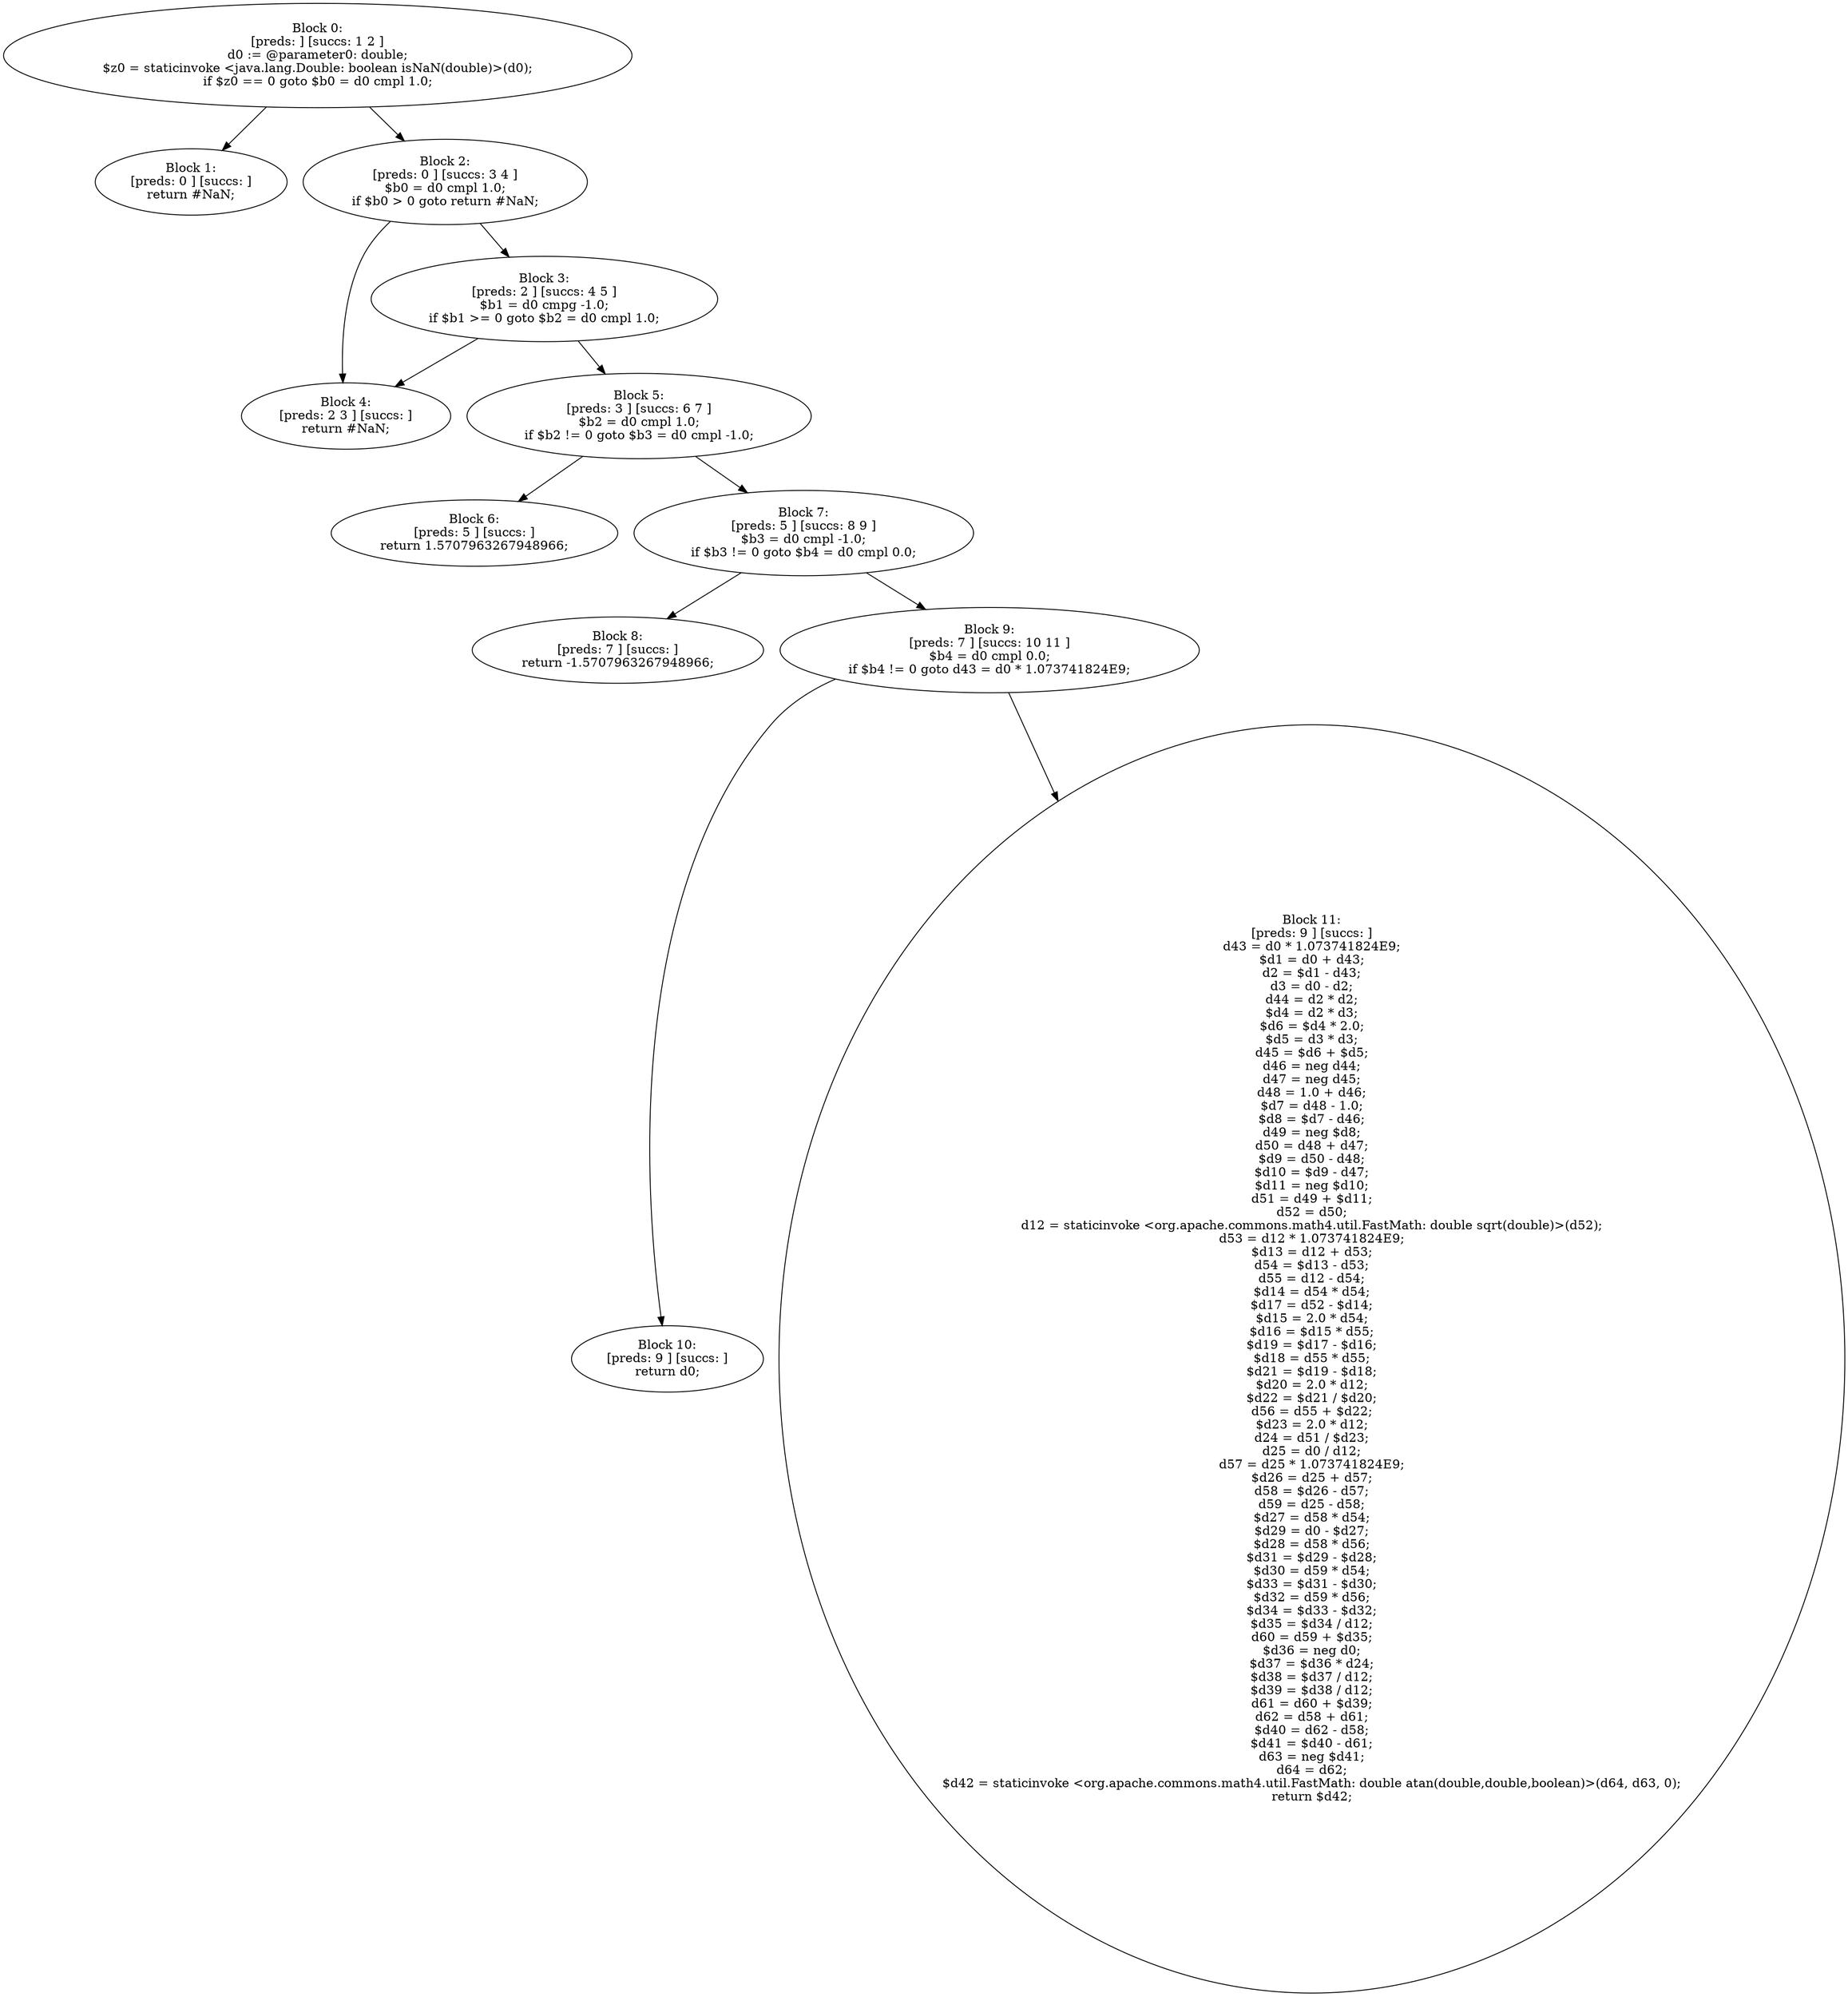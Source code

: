digraph "unitGraph" {
    "Block 0:
[preds: ] [succs: 1 2 ]
d0 := @parameter0: double;
$z0 = staticinvoke <java.lang.Double: boolean isNaN(double)>(d0);
if $z0 == 0 goto $b0 = d0 cmpl 1.0;
"
    "Block 1:
[preds: 0 ] [succs: ]
return #NaN;
"
    "Block 2:
[preds: 0 ] [succs: 3 4 ]
$b0 = d0 cmpl 1.0;
if $b0 > 0 goto return #NaN;
"
    "Block 3:
[preds: 2 ] [succs: 4 5 ]
$b1 = d0 cmpg -1.0;
if $b1 >= 0 goto $b2 = d0 cmpl 1.0;
"
    "Block 4:
[preds: 2 3 ] [succs: ]
return #NaN;
"
    "Block 5:
[preds: 3 ] [succs: 6 7 ]
$b2 = d0 cmpl 1.0;
if $b2 != 0 goto $b3 = d0 cmpl -1.0;
"
    "Block 6:
[preds: 5 ] [succs: ]
return 1.5707963267948966;
"
    "Block 7:
[preds: 5 ] [succs: 8 9 ]
$b3 = d0 cmpl -1.0;
if $b3 != 0 goto $b4 = d0 cmpl 0.0;
"
    "Block 8:
[preds: 7 ] [succs: ]
return -1.5707963267948966;
"
    "Block 9:
[preds: 7 ] [succs: 10 11 ]
$b4 = d0 cmpl 0.0;
if $b4 != 0 goto d43 = d0 * 1.073741824E9;
"
    "Block 10:
[preds: 9 ] [succs: ]
return d0;
"
    "Block 11:
[preds: 9 ] [succs: ]
d43 = d0 * 1.073741824E9;
$d1 = d0 + d43;
d2 = $d1 - d43;
d3 = d0 - d2;
d44 = d2 * d2;
$d4 = d2 * d3;
$d6 = $d4 * 2.0;
$d5 = d3 * d3;
d45 = $d6 + $d5;
d46 = neg d44;
d47 = neg d45;
d48 = 1.0 + d46;
$d7 = d48 - 1.0;
$d8 = $d7 - d46;
d49 = neg $d8;
d50 = d48 + d47;
$d9 = d50 - d48;
$d10 = $d9 - d47;
$d11 = neg $d10;
d51 = d49 + $d11;
d52 = d50;
d12 = staticinvoke <org.apache.commons.math4.util.FastMath: double sqrt(double)>(d52);
d53 = d12 * 1.073741824E9;
$d13 = d12 + d53;
d54 = $d13 - d53;
d55 = d12 - d54;
$d14 = d54 * d54;
$d17 = d52 - $d14;
$d15 = 2.0 * d54;
$d16 = $d15 * d55;
$d19 = $d17 - $d16;
$d18 = d55 * d55;
$d21 = $d19 - $d18;
$d20 = 2.0 * d12;
$d22 = $d21 / $d20;
d56 = d55 + $d22;
$d23 = 2.0 * d12;
d24 = d51 / $d23;
d25 = d0 / d12;
d57 = d25 * 1.073741824E9;
$d26 = d25 + d57;
d58 = $d26 - d57;
d59 = d25 - d58;
$d27 = d58 * d54;
$d29 = d0 - $d27;
$d28 = d58 * d56;
$d31 = $d29 - $d28;
$d30 = d59 * d54;
$d33 = $d31 - $d30;
$d32 = d59 * d56;
$d34 = $d33 - $d32;
$d35 = $d34 / d12;
d60 = d59 + $d35;
$d36 = neg d0;
$d37 = $d36 * d24;
$d38 = $d37 / d12;
$d39 = $d38 / d12;
d61 = d60 + $d39;
d62 = d58 + d61;
$d40 = d62 - d58;
$d41 = $d40 - d61;
d63 = neg $d41;
d64 = d62;
$d42 = staticinvoke <org.apache.commons.math4.util.FastMath: double atan(double,double,boolean)>(d64, d63, 0);
return $d42;
"
    "Block 0:
[preds: ] [succs: 1 2 ]
d0 := @parameter0: double;
$z0 = staticinvoke <java.lang.Double: boolean isNaN(double)>(d0);
if $z0 == 0 goto $b0 = d0 cmpl 1.0;
"->"Block 1:
[preds: 0 ] [succs: ]
return #NaN;
";
    "Block 0:
[preds: ] [succs: 1 2 ]
d0 := @parameter0: double;
$z0 = staticinvoke <java.lang.Double: boolean isNaN(double)>(d0);
if $z0 == 0 goto $b0 = d0 cmpl 1.0;
"->"Block 2:
[preds: 0 ] [succs: 3 4 ]
$b0 = d0 cmpl 1.0;
if $b0 > 0 goto return #NaN;
";
    "Block 2:
[preds: 0 ] [succs: 3 4 ]
$b0 = d0 cmpl 1.0;
if $b0 > 0 goto return #NaN;
"->"Block 3:
[preds: 2 ] [succs: 4 5 ]
$b1 = d0 cmpg -1.0;
if $b1 >= 0 goto $b2 = d0 cmpl 1.0;
";
    "Block 2:
[preds: 0 ] [succs: 3 4 ]
$b0 = d0 cmpl 1.0;
if $b0 > 0 goto return #NaN;
"->"Block 4:
[preds: 2 3 ] [succs: ]
return #NaN;
";
    "Block 3:
[preds: 2 ] [succs: 4 5 ]
$b1 = d0 cmpg -1.0;
if $b1 >= 0 goto $b2 = d0 cmpl 1.0;
"->"Block 4:
[preds: 2 3 ] [succs: ]
return #NaN;
";
    "Block 3:
[preds: 2 ] [succs: 4 5 ]
$b1 = d0 cmpg -1.0;
if $b1 >= 0 goto $b2 = d0 cmpl 1.0;
"->"Block 5:
[preds: 3 ] [succs: 6 7 ]
$b2 = d0 cmpl 1.0;
if $b2 != 0 goto $b3 = d0 cmpl -1.0;
";
    "Block 5:
[preds: 3 ] [succs: 6 7 ]
$b2 = d0 cmpl 1.0;
if $b2 != 0 goto $b3 = d0 cmpl -1.0;
"->"Block 6:
[preds: 5 ] [succs: ]
return 1.5707963267948966;
";
    "Block 5:
[preds: 3 ] [succs: 6 7 ]
$b2 = d0 cmpl 1.0;
if $b2 != 0 goto $b3 = d0 cmpl -1.0;
"->"Block 7:
[preds: 5 ] [succs: 8 9 ]
$b3 = d0 cmpl -1.0;
if $b3 != 0 goto $b4 = d0 cmpl 0.0;
";
    "Block 7:
[preds: 5 ] [succs: 8 9 ]
$b3 = d0 cmpl -1.0;
if $b3 != 0 goto $b4 = d0 cmpl 0.0;
"->"Block 8:
[preds: 7 ] [succs: ]
return -1.5707963267948966;
";
    "Block 7:
[preds: 5 ] [succs: 8 9 ]
$b3 = d0 cmpl -1.0;
if $b3 != 0 goto $b4 = d0 cmpl 0.0;
"->"Block 9:
[preds: 7 ] [succs: 10 11 ]
$b4 = d0 cmpl 0.0;
if $b4 != 0 goto d43 = d0 * 1.073741824E9;
";
    "Block 9:
[preds: 7 ] [succs: 10 11 ]
$b4 = d0 cmpl 0.0;
if $b4 != 0 goto d43 = d0 * 1.073741824E9;
"->"Block 10:
[preds: 9 ] [succs: ]
return d0;
";
    "Block 9:
[preds: 7 ] [succs: 10 11 ]
$b4 = d0 cmpl 0.0;
if $b4 != 0 goto d43 = d0 * 1.073741824E9;
"->"Block 11:
[preds: 9 ] [succs: ]
d43 = d0 * 1.073741824E9;
$d1 = d0 + d43;
d2 = $d1 - d43;
d3 = d0 - d2;
d44 = d2 * d2;
$d4 = d2 * d3;
$d6 = $d4 * 2.0;
$d5 = d3 * d3;
d45 = $d6 + $d5;
d46 = neg d44;
d47 = neg d45;
d48 = 1.0 + d46;
$d7 = d48 - 1.0;
$d8 = $d7 - d46;
d49 = neg $d8;
d50 = d48 + d47;
$d9 = d50 - d48;
$d10 = $d9 - d47;
$d11 = neg $d10;
d51 = d49 + $d11;
d52 = d50;
d12 = staticinvoke <org.apache.commons.math4.util.FastMath: double sqrt(double)>(d52);
d53 = d12 * 1.073741824E9;
$d13 = d12 + d53;
d54 = $d13 - d53;
d55 = d12 - d54;
$d14 = d54 * d54;
$d17 = d52 - $d14;
$d15 = 2.0 * d54;
$d16 = $d15 * d55;
$d19 = $d17 - $d16;
$d18 = d55 * d55;
$d21 = $d19 - $d18;
$d20 = 2.0 * d12;
$d22 = $d21 / $d20;
d56 = d55 + $d22;
$d23 = 2.0 * d12;
d24 = d51 / $d23;
d25 = d0 / d12;
d57 = d25 * 1.073741824E9;
$d26 = d25 + d57;
d58 = $d26 - d57;
d59 = d25 - d58;
$d27 = d58 * d54;
$d29 = d0 - $d27;
$d28 = d58 * d56;
$d31 = $d29 - $d28;
$d30 = d59 * d54;
$d33 = $d31 - $d30;
$d32 = d59 * d56;
$d34 = $d33 - $d32;
$d35 = $d34 / d12;
d60 = d59 + $d35;
$d36 = neg d0;
$d37 = $d36 * d24;
$d38 = $d37 / d12;
$d39 = $d38 / d12;
d61 = d60 + $d39;
d62 = d58 + d61;
$d40 = d62 - d58;
$d41 = $d40 - d61;
d63 = neg $d41;
d64 = d62;
$d42 = staticinvoke <org.apache.commons.math4.util.FastMath: double atan(double,double,boolean)>(d64, d63, 0);
return $d42;
";
}
